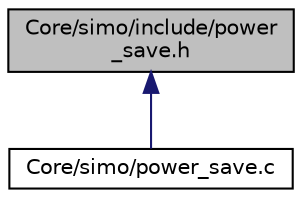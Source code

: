 digraph "Core/simo/include/power_save.h"
{
 // LATEX_PDF_SIZE
  edge [fontname="Helvetica",fontsize="10",labelfontname="Helvetica",labelfontsize="10"];
  node [fontname="Helvetica",fontsize="10",shape=record];
  Node1 [label="Core/simo/include/power\l_save.h",height=0.2,width=0.4,color="black", fillcolor="grey75", style="filled", fontcolor="black",tooltip=" "];
  Node1 -> Node2 [dir="back",color="midnightblue",fontsize="10",style="solid",fontname="Helvetica"];
  Node2 [label="Core/simo/power_save.c",height=0.2,width=0.4,color="black", fillcolor="white", style="filled",URL="$power__save_8c.html",tooltip="Driver para abstraer las funciones de power save en micros ARM."];
}
